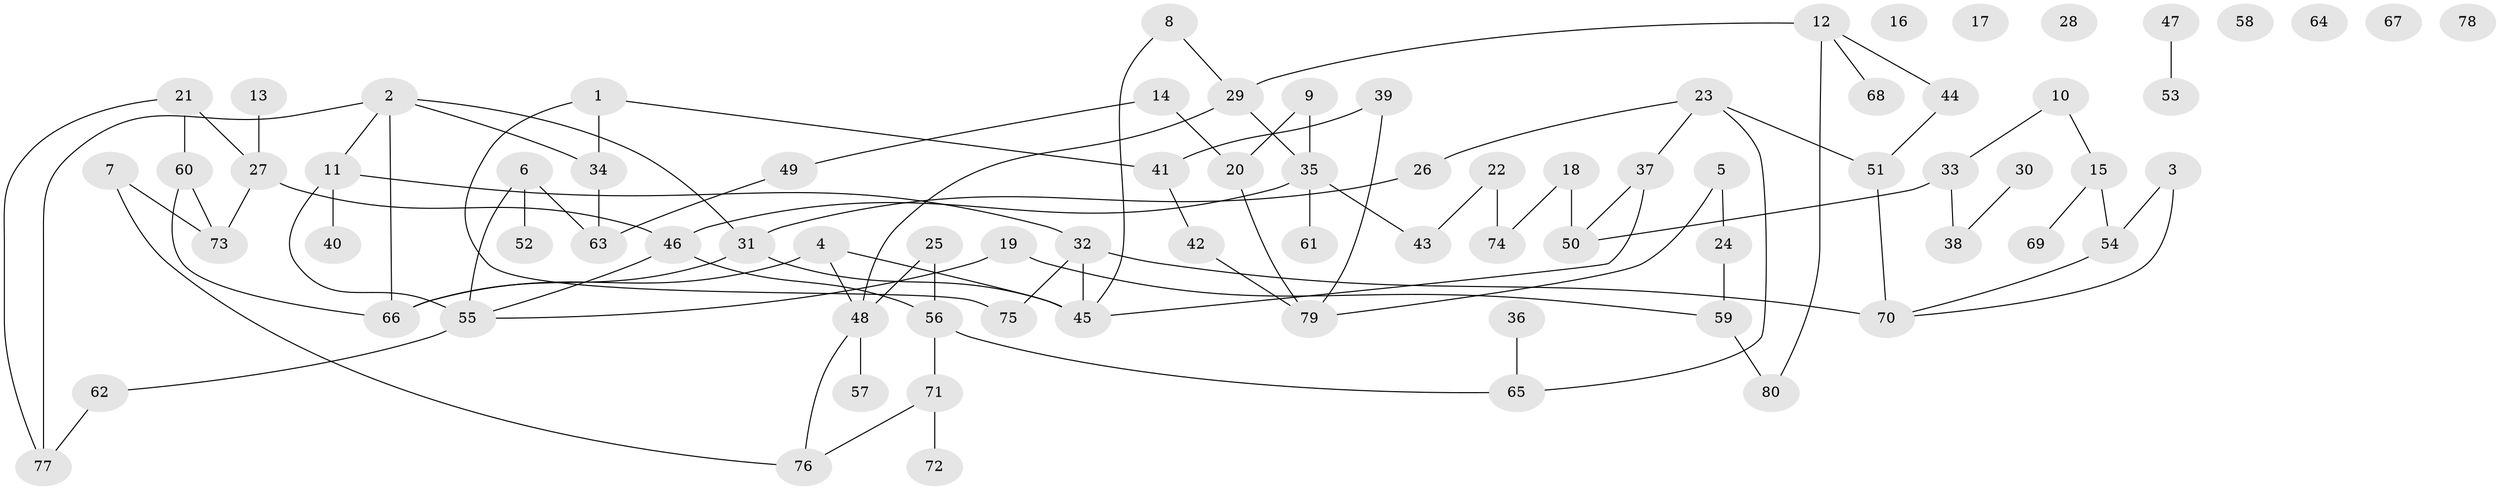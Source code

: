 // coarse degree distribution, {4: 0.25, 7: 0.041666666666666664, 2: 0.20833333333333334, 9: 0.041666666666666664, 3: 0.25, 1: 0.125, 5: 0.041666666666666664, 6: 0.041666666666666664}
// Generated by graph-tools (version 1.1) at 2025/48/03/04/25 22:48:32]
// undirected, 80 vertices, 97 edges
graph export_dot {
  node [color=gray90,style=filled];
  1;
  2;
  3;
  4;
  5;
  6;
  7;
  8;
  9;
  10;
  11;
  12;
  13;
  14;
  15;
  16;
  17;
  18;
  19;
  20;
  21;
  22;
  23;
  24;
  25;
  26;
  27;
  28;
  29;
  30;
  31;
  32;
  33;
  34;
  35;
  36;
  37;
  38;
  39;
  40;
  41;
  42;
  43;
  44;
  45;
  46;
  47;
  48;
  49;
  50;
  51;
  52;
  53;
  54;
  55;
  56;
  57;
  58;
  59;
  60;
  61;
  62;
  63;
  64;
  65;
  66;
  67;
  68;
  69;
  70;
  71;
  72;
  73;
  74;
  75;
  76;
  77;
  78;
  79;
  80;
  1 -- 34;
  1 -- 41;
  1 -- 75;
  2 -- 11;
  2 -- 31;
  2 -- 34;
  2 -- 66;
  2 -- 77;
  3 -- 54;
  3 -- 70;
  4 -- 45;
  4 -- 48;
  4 -- 66;
  5 -- 24;
  5 -- 79;
  6 -- 52;
  6 -- 55;
  6 -- 63;
  7 -- 73;
  7 -- 76;
  8 -- 29;
  8 -- 45;
  9 -- 20;
  9 -- 35;
  10 -- 15;
  10 -- 33;
  11 -- 32;
  11 -- 40;
  11 -- 55;
  12 -- 29;
  12 -- 44;
  12 -- 68;
  12 -- 80;
  13 -- 27;
  14 -- 20;
  14 -- 49;
  15 -- 54;
  15 -- 69;
  18 -- 50;
  18 -- 74;
  19 -- 55;
  19 -- 59;
  20 -- 79;
  21 -- 27;
  21 -- 60;
  21 -- 77;
  22 -- 43;
  22 -- 74;
  23 -- 26;
  23 -- 37;
  23 -- 51;
  23 -- 65;
  24 -- 59;
  25 -- 48;
  25 -- 56;
  26 -- 31;
  27 -- 46;
  27 -- 73;
  29 -- 35;
  29 -- 48;
  30 -- 38;
  31 -- 45;
  31 -- 66;
  32 -- 45;
  32 -- 70;
  32 -- 75;
  33 -- 38;
  33 -- 50;
  34 -- 63;
  35 -- 43;
  35 -- 46;
  35 -- 61;
  36 -- 65;
  37 -- 45;
  37 -- 50;
  39 -- 41;
  39 -- 79;
  41 -- 42;
  42 -- 79;
  44 -- 51;
  46 -- 55;
  46 -- 56;
  47 -- 53;
  48 -- 57;
  48 -- 76;
  49 -- 63;
  51 -- 70;
  54 -- 70;
  55 -- 62;
  56 -- 65;
  56 -- 71;
  59 -- 80;
  60 -- 66;
  60 -- 73;
  62 -- 77;
  71 -- 72;
  71 -- 76;
}
